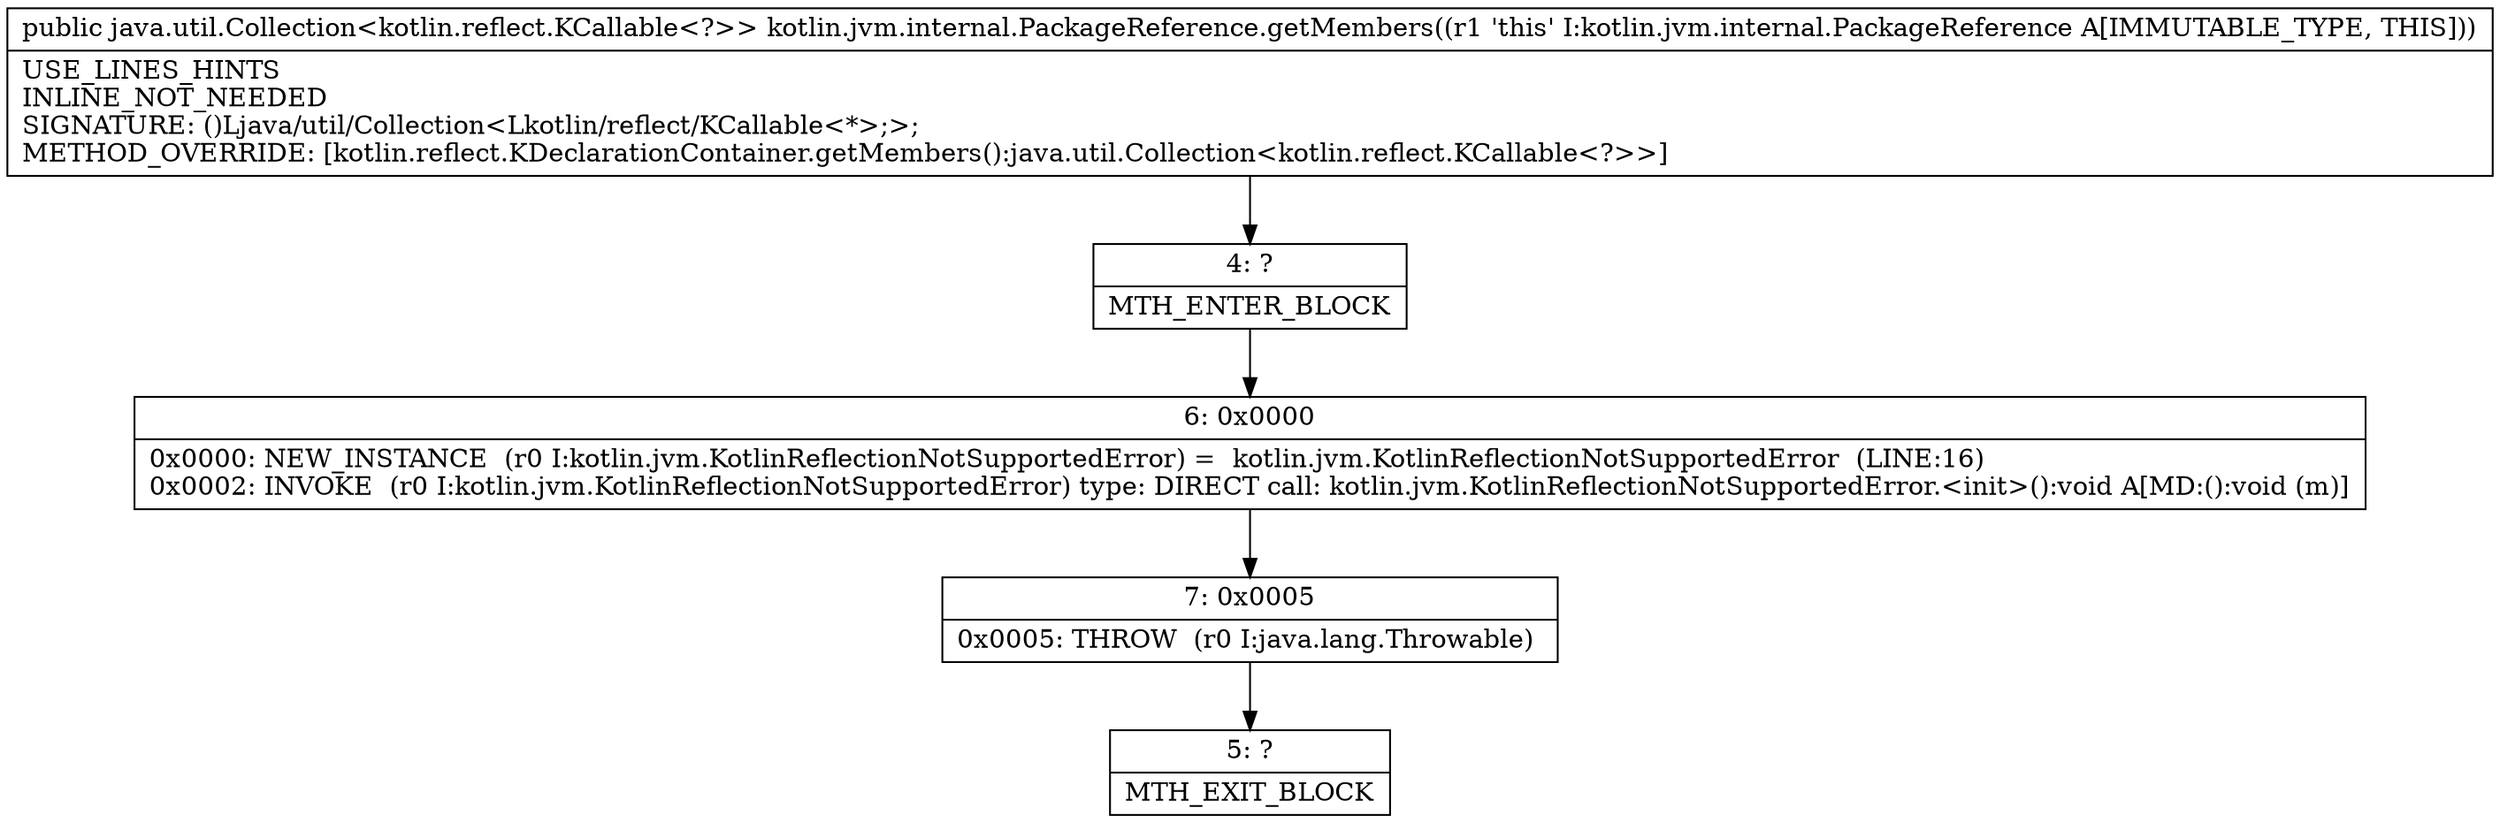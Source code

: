 digraph "CFG forkotlin.jvm.internal.PackageReference.getMembers()Ljava\/util\/Collection;" {
Node_4 [shape=record,label="{4\:\ ?|MTH_ENTER_BLOCK\l}"];
Node_6 [shape=record,label="{6\:\ 0x0000|0x0000: NEW_INSTANCE  (r0 I:kotlin.jvm.KotlinReflectionNotSupportedError) =  kotlin.jvm.KotlinReflectionNotSupportedError  (LINE:16)\l0x0002: INVOKE  (r0 I:kotlin.jvm.KotlinReflectionNotSupportedError) type: DIRECT call: kotlin.jvm.KotlinReflectionNotSupportedError.\<init\>():void A[MD:():void (m)]\l}"];
Node_7 [shape=record,label="{7\:\ 0x0005|0x0005: THROW  (r0 I:java.lang.Throwable) \l}"];
Node_5 [shape=record,label="{5\:\ ?|MTH_EXIT_BLOCK\l}"];
MethodNode[shape=record,label="{public java.util.Collection\<kotlin.reflect.KCallable\<?\>\> kotlin.jvm.internal.PackageReference.getMembers((r1 'this' I:kotlin.jvm.internal.PackageReference A[IMMUTABLE_TYPE, THIS]))  | USE_LINES_HINTS\lINLINE_NOT_NEEDED\lSIGNATURE: ()Ljava\/util\/Collection\<Lkotlin\/reflect\/KCallable\<*\>;\>;\lMETHOD_OVERRIDE: [kotlin.reflect.KDeclarationContainer.getMembers():java.util.Collection\<kotlin.reflect.KCallable\<?\>\>]\l}"];
MethodNode -> Node_4;Node_4 -> Node_6;
Node_6 -> Node_7;
Node_7 -> Node_5;
}

